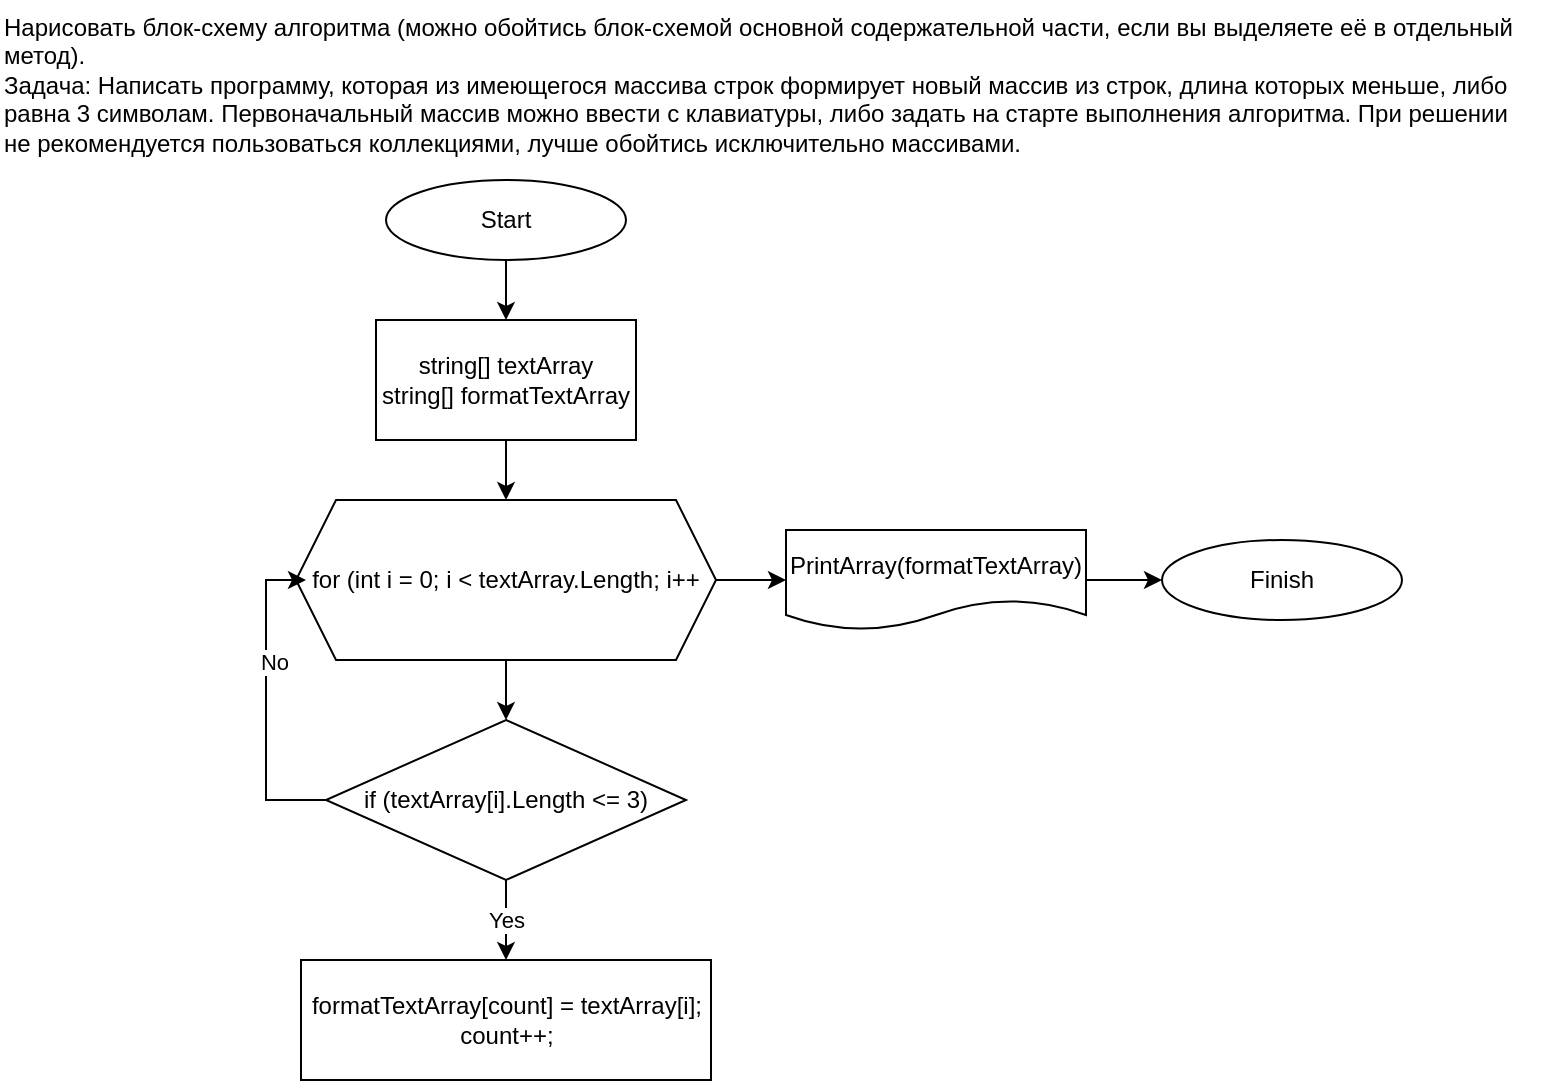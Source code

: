 <mxfile version="21.3.4" type="github">
  <diagram name="Страница 1" id="sBbmahb8OQLL63eK12MA">
    <mxGraphModel dx="1634" dy="766" grid="1" gridSize="10" guides="1" tooltips="1" connect="1" arrows="1" fold="1" page="1" pageScale="1" pageWidth="827" pageHeight="1169" math="0" shadow="0">
      <root>
        <mxCell id="0" />
        <mxCell id="1" parent="0" />
        <mxCell id="nPSqiPCIUIay4V2Ld7TW-3" value="Нарисовать блок-схему алгоритма (можно обойтись блок-схемой основной содержательной части, если вы выделяете её в отдельный метод).&lt;br&gt;Задача: Написать программу, которая из имеющегося массива строк формирует новый массив из строк, длина которых меньше, либо равна 3 символам. Первоначальный массив можно ввести с клавиатуры, либо задать на старте выполнения алгоритма. При решении не рекомендуется пользоваться коллекциями, лучше обойтись исключительно массивами." style="text;whiteSpace=wrap;html=1;" vertex="1" parent="1">
          <mxGeometry x="29" y="40" width="770" height="80" as="geometry" />
        </mxCell>
        <mxCell id="nPSqiPCIUIay4V2Ld7TW-6" value="" style="edgeStyle=orthogonalEdgeStyle;rounded=0;orthogonalLoop=1;jettySize=auto;html=1;" edge="1" parent="1" source="nPSqiPCIUIay4V2Ld7TW-4" target="nPSqiPCIUIay4V2Ld7TW-5">
          <mxGeometry relative="1" as="geometry" />
        </mxCell>
        <mxCell id="nPSqiPCIUIay4V2Ld7TW-4" value="Start" style="ellipse;whiteSpace=wrap;html=1;" vertex="1" parent="1">
          <mxGeometry x="222" y="130" width="120" height="40" as="geometry" />
        </mxCell>
        <mxCell id="nPSqiPCIUIay4V2Ld7TW-8" value="" style="edgeStyle=orthogonalEdgeStyle;rounded=0;orthogonalLoop=1;jettySize=auto;html=1;" edge="1" parent="1" source="nPSqiPCIUIay4V2Ld7TW-5" target="nPSqiPCIUIay4V2Ld7TW-7">
          <mxGeometry relative="1" as="geometry" />
        </mxCell>
        <mxCell id="nPSqiPCIUIay4V2Ld7TW-5" value="string[]&amp;nbsp;textArray&lt;br&gt;string[] formatTextArray" style="rounded=0;whiteSpace=wrap;html=1;" vertex="1" parent="1">
          <mxGeometry x="217" y="200" width="130" height="60" as="geometry" />
        </mxCell>
        <mxCell id="nPSqiPCIUIay4V2Ld7TW-11" value="" style="edgeStyle=orthogonalEdgeStyle;rounded=0;orthogonalLoop=1;jettySize=auto;html=1;" edge="1" parent="1" source="nPSqiPCIUIay4V2Ld7TW-7" target="nPSqiPCIUIay4V2Ld7TW-9">
          <mxGeometry relative="1" as="geometry" />
        </mxCell>
        <mxCell id="nPSqiPCIUIay4V2Ld7TW-20" value="" style="edgeStyle=orthogonalEdgeStyle;rounded=0;orthogonalLoop=1;jettySize=auto;html=1;" edge="1" parent="1" source="nPSqiPCIUIay4V2Ld7TW-7" target="nPSqiPCIUIay4V2Ld7TW-19">
          <mxGeometry relative="1" as="geometry" />
        </mxCell>
        <mxCell id="nPSqiPCIUIay4V2Ld7TW-7" value="for (int i = 0; i &amp;lt; textArray.Length; i++" style="shape=hexagon;perimeter=hexagonPerimeter2;whiteSpace=wrap;html=1;fixedSize=1;" vertex="1" parent="1">
          <mxGeometry x="177" y="290" width="210" height="80" as="geometry" />
        </mxCell>
        <mxCell id="nPSqiPCIUIay4V2Ld7TW-13" value="Yes" style="edgeStyle=orthogonalEdgeStyle;rounded=0;orthogonalLoop=1;jettySize=auto;html=1;" edge="1" parent="1" source="nPSqiPCIUIay4V2Ld7TW-9" target="nPSqiPCIUIay4V2Ld7TW-12">
          <mxGeometry relative="1" as="geometry" />
        </mxCell>
        <mxCell id="nPSqiPCIUIay4V2Ld7TW-17" style="edgeStyle=orthogonalEdgeStyle;rounded=0;orthogonalLoop=1;jettySize=auto;html=1;" edge="1" parent="1" source="nPSqiPCIUIay4V2Ld7TW-9">
          <mxGeometry relative="1" as="geometry">
            <mxPoint x="182" y="330" as="targetPoint" />
            <Array as="points">
              <mxPoint x="162" y="440" />
              <mxPoint x="162" y="330" />
            </Array>
          </mxGeometry>
        </mxCell>
        <mxCell id="nPSqiPCIUIay4V2Ld7TW-18" value="No" style="edgeLabel;html=1;align=center;verticalAlign=middle;resizable=0;points=[];" vertex="1" connectable="0" parent="nPSqiPCIUIay4V2Ld7TW-17">
          <mxGeometry x="0.236" y="-4" relative="1" as="geometry">
            <mxPoint as="offset" />
          </mxGeometry>
        </mxCell>
        <mxCell id="nPSqiPCIUIay4V2Ld7TW-9" value="if (textArray[i].Length &amp;lt;= 3)" style="rhombus;whiteSpace=wrap;html=1;" vertex="1" parent="1">
          <mxGeometry x="192" y="400" width="180" height="80" as="geometry" />
        </mxCell>
        <mxCell id="nPSqiPCIUIay4V2Ld7TW-12" value="formatTextArray&lt;span style=&quot;background-color: initial;&quot;&gt;[count] =&amp;nbsp;textArray[i];&lt;/span&gt;&lt;br&gt;&lt;div style=&quot;border-color: var(--border-color);&quot;&gt;&lt;span style=&quot;background-color: initial;&quot;&gt;count++;&lt;/span&gt;&lt;/div&gt;" style="rounded=0;whiteSpace=wrap;html=1;" vertex="1" parent="1">
          <mxGeometry x="179.5" y="520" width="205" height="60" as="geometry" />
        </mxCell>
        <mxCell id="nPSqiPCIUIay4V2Ld7TW-22" value="" style="edgeStyle=orthogonalEdgeStyle;rounded=0;orthogonalLoop=1;jettySize=auto;html=1;" edge="1" parent="1" source="nPSqiPCIUIay4V2Ld7TW-19" target="nPSqiPCIUIay4V2Ld7TW-21">
          <mxGeometry relative="1" as="geometry" />
        </mxCell>
        <mxCell id="nPSqiPCIUIay4V2Ld7TW-19" value="PrintArray(formatTextArray)" style="shape=document;whiteSpace=wrap;html=1;boundedLbl=1;" vertex="1" parent="1">
          <mxGeometry x="422" y="305" width="150" height="50" as="geometry" />
        </mxCell>
        <mxCell id="nPSqiPCIUIay4V2Ld7TW-21" value="Finish" style="ellipse;whiteSpace=wrap;html=1;" vertex="1" parent="1">
          <mxGeometry x="610" y="310" width="120" height="40" as="geometry" />
        </mxCell>
      </root>
    </mxGraphModel>
  </diagram>
</mxfile>
